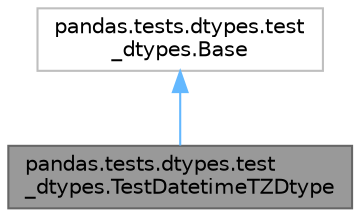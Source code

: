 digraph "pandas.tests.dtypes.test_dtypes.TestDatetimeTZDtype"
{
 // LATEX_PDF_SIZE
  bgcolor="transparent";
  edge [fontname=Helvetica,fontsize=10,labelfontname=Helvetica,labelfontsize=10];
  node [fontname=Helvetica,fontsize=10,shape=box,height=0.2,width=0.4];
  Node1 [id="Node000001",label="pandas.tests.dtypes.test\l_dtypes.TestDatetimeTZDtype",height=0.2,width=0.4,color="gray40", fillcolor="grey60", style="filled", fontcolor="black",tooltip=" "];
  Node2 -> Node1 [id="edge1_Node000001_Node000002",dir="back",color="steelblue1",style="solid",tooltip=" "];
  Node2 [id="Node000002",label="pandas.tests.dtypes.test\l_dtypes.Base",height=0.2,width=0.4,color="grey75", fillcolor="white", style="filled",URL="$df/d42/classpandas_1_1tests_1_1dtypes_1_1test__dtypes_1_1Base.html",tooltip=" "];
}
